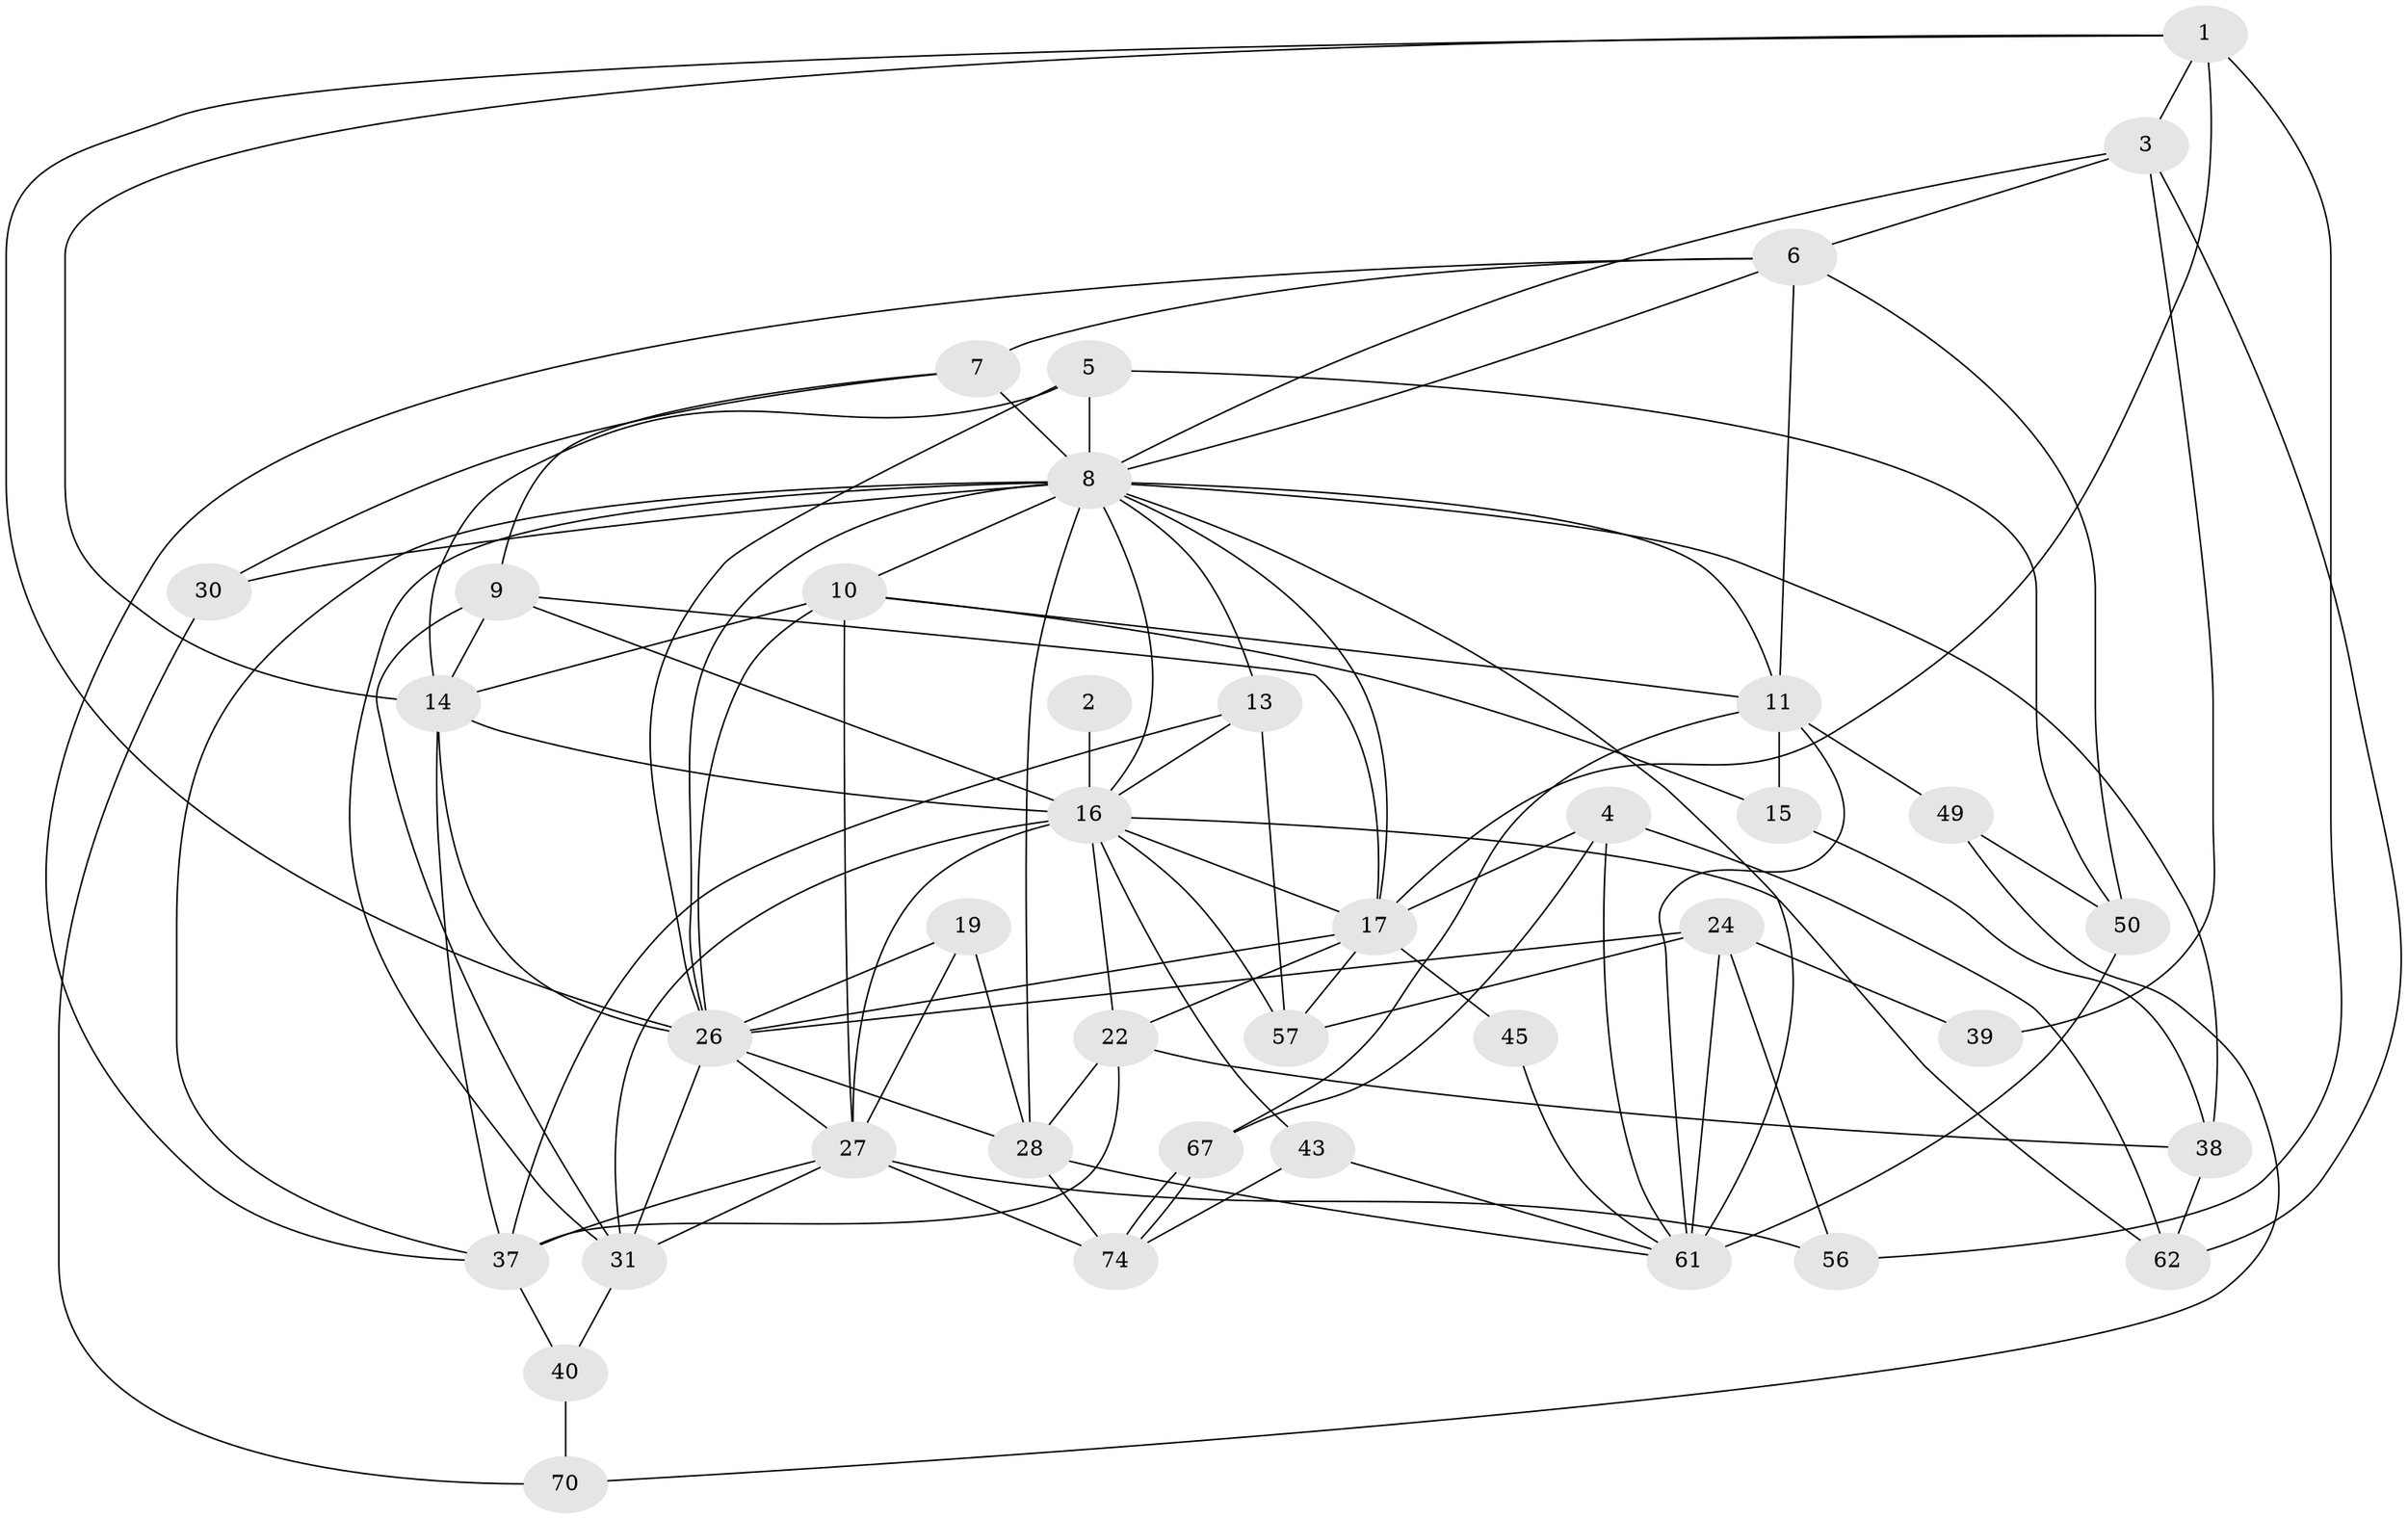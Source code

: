 // original degree distribution, {4: 0.358974358974359, 2: 0.11538461538461539, 3: 0.24358974358974358, 6: 0.08974358974358974, 5: 0.14102564102564102, 7: 0.05128205128205128}
// Generated by graph-tools (version 1.1) at 2025/14/03/09/25 04:14:59]
// undirected, 39 vertices, 102 edges
graph export_dot {
graph [start="1"]
  node [color=gray90,style=filled];
  1 [super="+44"];
  2;
  3 [super="+63"];
  4 [super="+25"];
  5 [super="+55"];
  6 [super="+47"];
  7 [super="+76"];
  8 [super="+23+12+54"];
  9 [super="+42"];
  10 [super="+36+21"];
  11 [super="+33+18"];
  13;
  14 [super="+48"];
  15 [super="+20"];
  16 [super="+66+72"];
  17 [super="+34+46"];
  19;
  22 [super="+58"];
  24 [super="+29"];
  26 [super="+41"];
  27 [super="+69"];
  28 [super="+52+64"];
  30;
  31 [super="+71+59"];
  37 [super="+53"];
  38;
  39;
  40;
  43;
  45;
  49 [super="+75"];
  50;
  56;
  57;
  61 [super="+68"];
  62;
  67;
  70;
  74;
  1 -- 3;
  1 -- 14;
  1 -- 56;
  1 -- 26;
  1 -- 17 [weight=2];
  2 -- 16 [weight=2];
  3 -- 6;
  3 -- 39;
  3 -- 62;
  3 -- 8;
  4 -- 61;
  4 -- 17;
  4 -- 67;
  4 -- 62;
  5 -- 8;
  5 -- 50;
  5 -- 26;
  5 -- 14;
  6 -- 50;
  6 -- 11 [weight=2];
  6 -- 7;
  6 -- 37;
  6 -- 8;
  7 -- 9;
  7 -- 30;
  7 -- 8 [weight=2];
  8 -- 31;
  8 -- 16;
  8 -- 37;
  8 -- 38;
  8 -- 13;
  8 -- 26;
  8 -- 61;
  8 -- 17;
  8 -- 10;
  8 -- 11;
  8 -- 30;
  8 -- 28;
  9 -- 14;
  9 -- 16;
  9 -- 17;
  9 -- 31;
  10 -- 15;
  10 -- 27;
  10 -- 14;
  10 -- 26;
  10 -- 11;
  11 -- 61;
  11 -- 15 [weight=2];
  11 -- 67;
  11 -- 49;
  13 -- 57;
  13 -- 16;
  13 -- 37;
  14 -- 16;
  14 -- 26;
  14 -- 37;
  15 -- 38;
  16 -- 57;
  16 -- 27 [weight=2];
  16 -- 17;
  16 -- 22;
  16 -- 62;
  16 -- 43;
  16 -- 31 [weight=2];
  17 -- 45;
  17 -- 22;
  17 -- 57;
  17 -- 26;
  19 -- 26;
  19 -- 27;
  19 -- 28;
  22 -- 38;
  22 -- 37;
  22 -- 28;
  24 -- 56 [weight=2];
  24 -- 39;
  24 -- 57;
  24 -- 61 [weight=3];
  24 -- 26;
  26 -- 27;
  26 -- 31;
  26 -- 28;
  27 -- 74;
  27 -- 56;
  27 -- 31;
  27 -- 37;
  28 -- 74 [weight=2];
  28 -- 61;
  30 -- 70;
  31 -- 40;
  37 -- 40;
  38 -- 62;
  40 -- 70;
  43 -- 61;
  43 -- 74;
  45 -- 61;
  49 -- 50;
  49 -- 70;
  50 -- 61;
  67 -- 74;
  67 -- 74;
}
